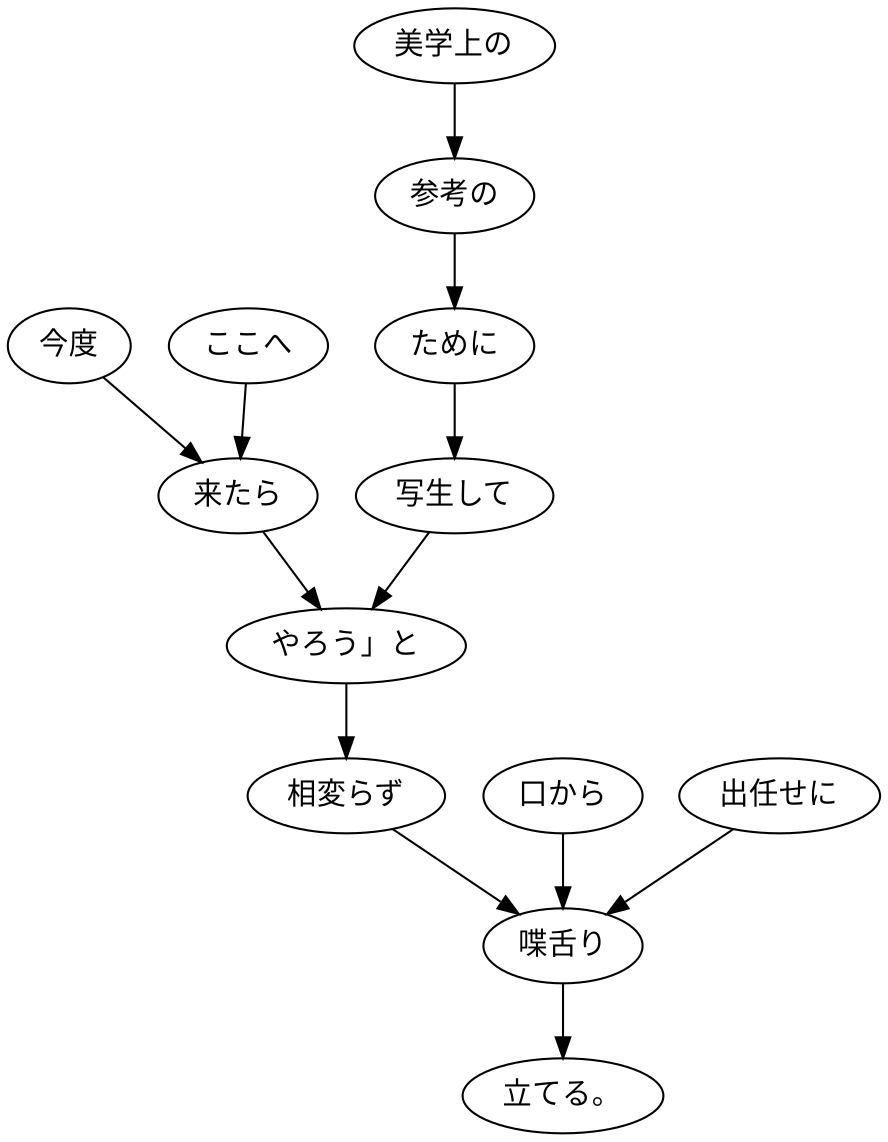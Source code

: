 digraph graph2566 {
	node0 [label="今度"];
	node1 [label="ここへ"];
	node2 [label="来たら"];
	node3 [label="美学上の"];
	node4 [label="参考の"];
	node5 [label="ために"];
	node6 [label="写生して"];
	node7 [label="やろう」と"];
	node8 [label="相変らず"];
	node9 [label="口から"];
	node10 [label="出任せに"];
	node11 [label="喋舌り"];
	node12 [label="立てる。"];
	node0 -> node2;
	node1 -> node2;
	node2 -> node7;
	node3 -> node4;
	node4 -> node5;
	node5 -> node6;
	node6 -> node7;
	node7 -> node8;
	node8 -> node11;
	node9 -> node11;
	node10 -> node11;
	node11 -> node12;
}
